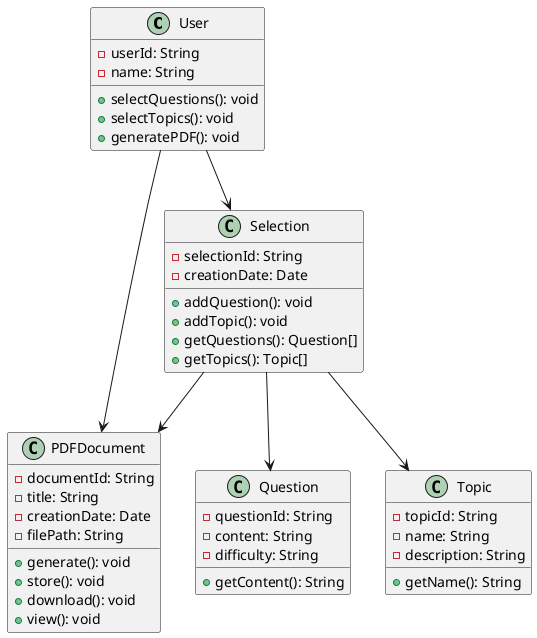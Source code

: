 @startuml
class User {
    - userId: String
    - name: String
    + selectQuestions(): void
    + selectTopics(): void
    + generatePDF(): void
}

class Question {
    - questionId: String
    - content: String
    - difficulty: String
    + getContent(): String
}

class Topic {
    - topicId: String
    - name: String
    - description: String
    + getName(): String
}

class PDFDocument {
    - documentId: String
    - title: String
    - creationDate: Date
    - filePath: String
    + generate(): void
    + store(): void
    + download(): void
    + view(): void
}

class Selection {
    - selectionId: String
    - creationDate: Date
    + addQuestion(): void
    + addTopic(): void
    + getQuestions(): Question[]
    + getTopics(): Topic[]
}

User --> Selection
Selection --> Question
Selection --> Topic
User --> PDFDocument
Selection --> PDFDocument
@enduml